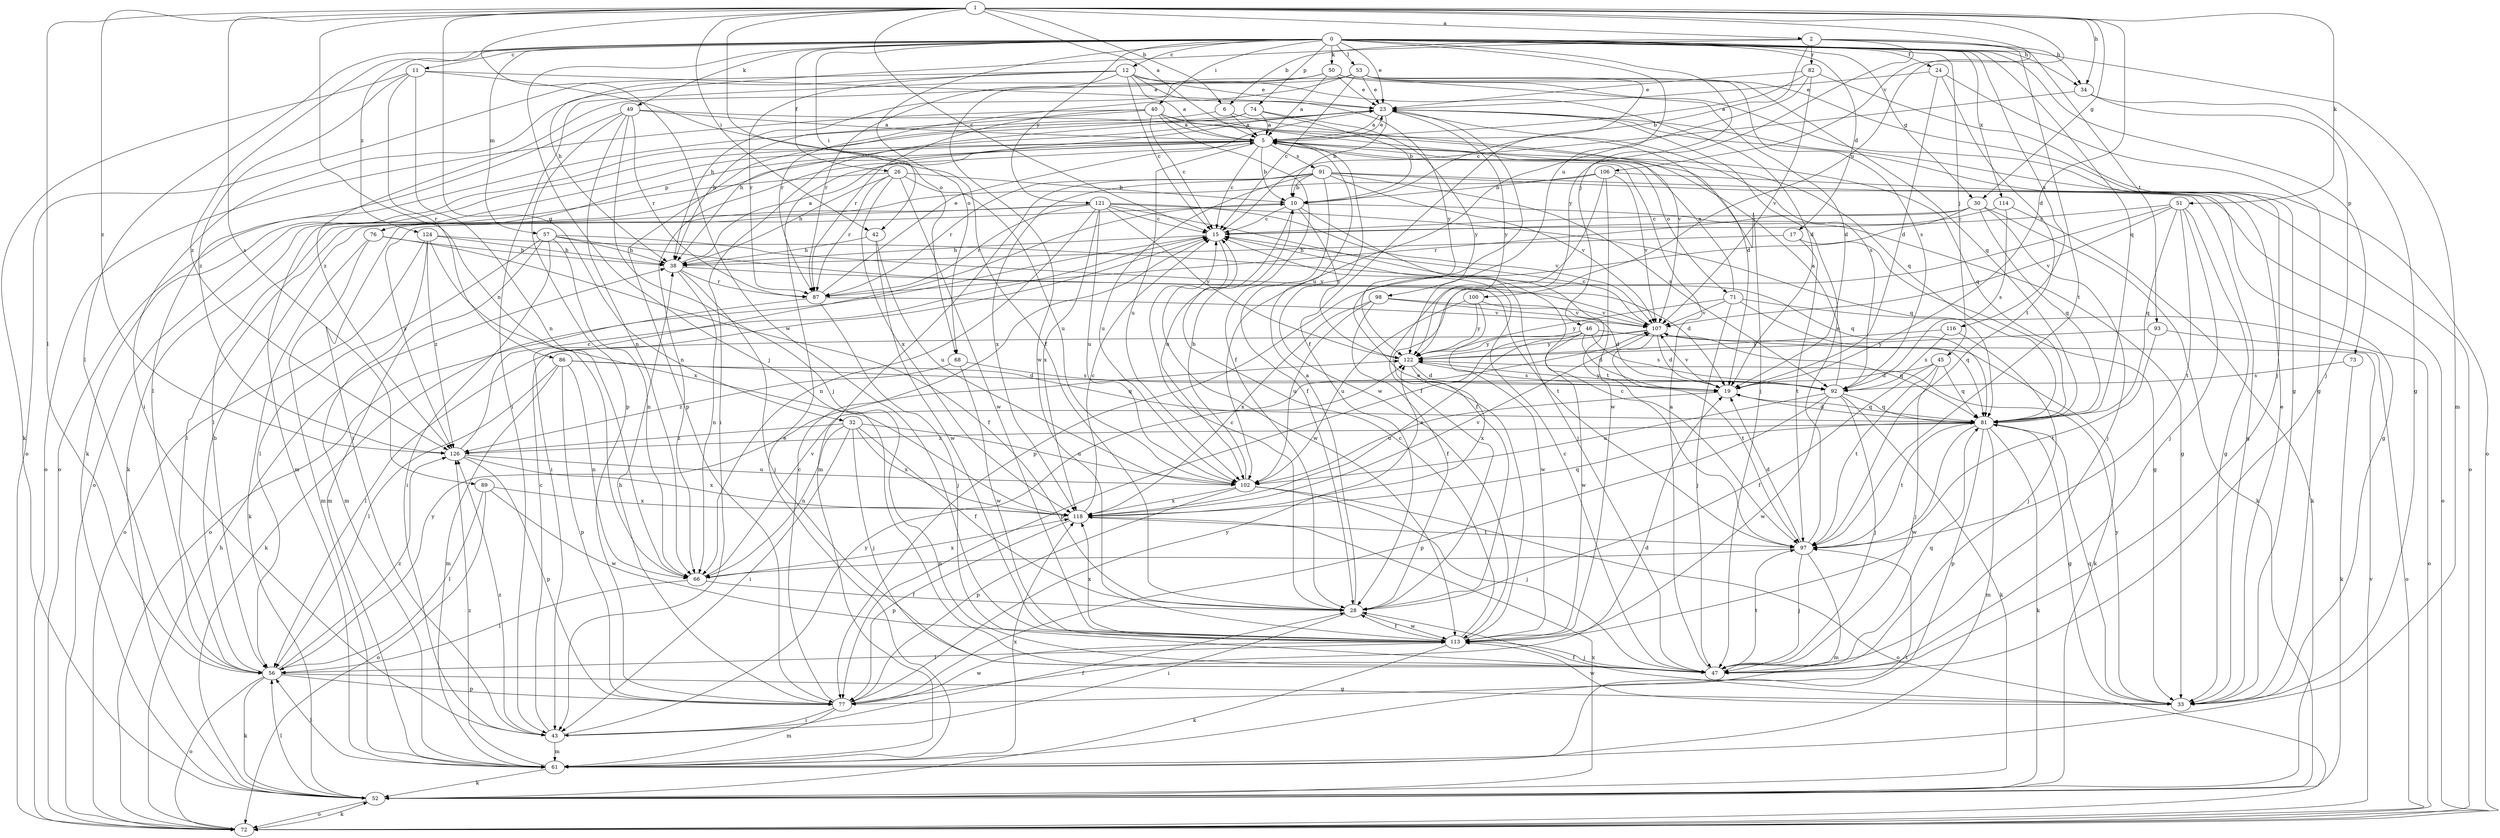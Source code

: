 strict digraph  {
0;
1;
2;
5;
6;
10;
11;
12;
15;
17;
19;
23;
24;
26;
28;
30;
32;
33;
34;
38;
40;
42;
43;
45;
46;
47;
49;
50;
51;
52;
53;
56;
57;
61;
66;
68;
71;
72;
73;
74;
76;
77;
81;
82;
86;
87;
89;
91;
92;
93;
97;
98;
100;
102;
106;
107;
113;
114;
116;
118;
121;
122;
124;
126;
0 -> 11  [label=c];
0 -> 12  [label=c];
0 -> 17  [label=d];
0 -> 23  [label=e];
0 -> 24  [label=f];
0 -> 26  [label=f];
0 -> 30  [label=g];
0 -> 34  [label=h];
0 -> 40  [label=i];
0 -> 42  [label=i];
0 -> 45  [label=j];
0 -> 46  [label=j];
0 -> 47  [label=j];
0 -> 49  [label=k];
0 -> 50  [label=k];
0 -> 53  [label=l];
0 -> 56  [label=l];
0 -> 57  [label=m];
0 -> 61  [label=m];
0 -> 68  [label=o];
0 -> 73  [label=p];
0 -> 74  [label=p];
0 -> 81  [label=q];
0 -> 98  [label=u];
0 -> 114  [label=x];
0 -> 116  [label=x];
0 -> 121  [label=y];
0 -> 124  [label=z];
0 -> 126  [label=z];
1 -> 2  [label=a];
1 -> 5  [label=a];
1 -> 6  [label=b];
1 -> 15  [label=c];
1 -> 19  [label=d];
1 -> 30  [label=g];
1 -> 32  [label=g];
1 -> 34  [label=h];
1 -> 42  [label=i];
1 -> 51  [label=k];
1 -> 56  [label=l];
1 -> 66  [label=n];
1 -> 68  [label=o];
1 -> 89  [label=s];
1 -> 100  [label=u];
1 -> 106  [label=v];
1 -> 113  [label=w];
1 -> 126  [label=z];
2 -> 6  [label=b];
2 -> 10  [label=b];
2 -> 34  [label=h];
2 -> 38  [label=h];
2 -> 82  [label=r];
2 -> 93  [label=t];
2 -> 97  [label=t];
2 -> 122  [label=y];
5 -> 10  [label=b];
5 -> 15  [label=c];
5 -> 23  [label=e];
5 -> 43  [label=i];
5 -> 52  [label=k];
5 -> 66  [label=n];
5 -> 71  [label=o];
5 -> 72  [label=o];
5 -> 76  [label=p];
5 -> 81  [label=q];
5 -> 91  [label=s];
5 -> 102  [label=u];
5 -> 113  [label=w];
6 -> 5  [label=a];
6 -> 19  [label=d];
6 -> 72  [label=o];
10 -> 15  [label=c];
10 -> 33  [label=g];
10 -> 43  [label=i];
10 -> 47  [label=j];
10 -> 102  [label=u];
10 -> 122  [label=y];
11 -> 23  [label=e];
11 -> 28  [label=f];
11 -> 52  [label=k];
11 -> 66  [label=n];
11 -> 86  [label=r];
11 -> 126  [label=z];
12 -> 5  [label=a];
12 -> 15  [label=c];
12 -> 19  [label=d];
12 -> 23  [label=e];
12 -> 43  [label=i];
12 -> 72  [label=o];
12 -> 87  [label=r];
12 -> 113  [label=w];
12 -> 122  [label=y];
15 -> 38  [label=h];
15 -> 72  [label=o];
15 -> 113  [label=w];
17 -> 33  [label=g];
17 -> 38  [label=h];
17 -> 97  [label=t];
19 -> 81  [label=q];
19 -> 102  [label=u];
19 -> 107  [label=v];
23 -> 5  [label=a];
23 -> 10  [label=b];
23 -> 38  [label=h];
23 -> 47  [label=j];
23 -> 52  [label=k];
23 -> 72  [label=o];
23 -> 122  [label=y];
24 -> 19  [label=d];
24 -> 23  [label=e];
24 -> 33  [label=g];
24 -> 97  [label=t];
26 -> 10  [label=b];
26 -> 38  [label=h];
26 -> 61  [label=m];
26 -> 87  [label=r];
26 -> 102  [label=u];
26 -> 113  [label=w];
26 -> 118  [label=x];
28 -> 5  [label=a];
28 -> 15  [label=c];
28 -> 43  [label=i];
28 -> 113  [label=w];
30 -> 15  [label=c];
30 -> 47  [label=j];
30 -> 52  [label=k];
30 -> 77  [label=p];
30 -> 81  [label=q];
30 -> 87  [label=r];
32 -> 28  [label=f];
32 -> 43  [label=i];
32 -> 47  [label=j];
32 -> 66  [label=n];
32 -> 102  [label=u];
32 -> 118  [label=x];
32 -> 126  [label=z];
33 -> 23  [label=e];
33 -> 28  [label=f];
33 -> 81  [label=q];
33 -> 113  [label=w];
33 -> 122  [label=y];
34 -> 15  [label=c];
34 -> 33  [label=g];
34 -> 47  [label=j];
38 -> 5  [label=a];
38 -> 19  [label=d];
38 -> 47  [label=j];
38 -> 66  [label=n];
38 -> 87  [label=r];
40 -> 5  [label=a];
40 -> 15  [label=c];
40 -> 28  [label=f];
40 -> 38  [label=h];
40 -> 72  [label=o];
40 -> 87  [label=r];
40 -> 92  [label=s];
40 -> 107  [label=v];
42 -> 38  [label=h];
42 -> 102  [label=u];
42 -> 113  [label=w];
43 -> 15  [label=c];
43 -> 28  [label=f];
43 -> 61  [label=m];
43 -> 122  [label=y];
43 -> 126  [label=z];
45 -> 19  [label=d];
45 -> 28  [label=f];
45 -> 47  [label=j];
45 -> 81  [label=q];
45 -> 97  [label=t];
46 -> 19  [label=d];
46 -> 77  [label=p];
46 -> 81  [label=q];
46 -> 92  [label=s];
46 -> 113  [label=w];
46 -> 118  [label=x];
46 -> 122  [label=y];
47 -> 5  [label=a];
47 -> 15  [label=c];
47 -> 81  [label=q];
47 -> 97  [label=t];
49 -> 5  [label=a];
49 -> 47  [label=j];
49 -> 56  [label=l];
49 -> 66  [label=n];
49 -> 77  [label=p];
49 -> 81  [label=q];
49 -> 87  [label=r];
50 -> 5  [label=a];
50 -> 19  [label=d];
50 -> 23  [label=e];
50 -> 33  [label=g];
50 -> 43  [label=i];
50 -> 87  [label=r];
51 -> 15  [label=c];
51 -> 28  [label=f];
51 -> 33  [label=g];
51 -> 47  [label=j];
51 -> 81  [label=q];
51 -> 97  [label=t];
51 -> 107  [label=v];
52 -> 56  [label=l];
52 -> 72  [label=o];
52 -> 118  [label=x];
53 -> 15  [label=c];
53 -> 23  [label=e];
53 -> 28  [label=f];
53 -> 38  [label=h];
53 -> 72  [label=o];
53 -> 81  [label=q];
53 -> 87  [label=r];
53 -> 92  [label=s];
53 -> 126  [label=z];
56 -> 10  [label=b];
56 -> 33  [label=g];
56 -> 52  [label=k];
56 -> 72  [label=o];
56 -> 77  [label=p];
56 -> 122  [label=y];
56 -> 126  [label=z];
57 -> 38  [label=h];
57 -> 43  [label=i];
57 -> 56  [label=l];
57 -> 61  [label=m];
57 -> 66  [label=n];
57 -> 97  [label=t];
57 -> 107  [label=v];
61 -> 23  [label=e];
61 -> 52  [label=k];
61 -> 56  [label=l];
61 -> 97  [label=t];
61 -> 118  [label=x];
61 -> 126  [label=z];
66 -> 28  [label=f];
66 -> 56  [label=l];
66 -> 107  [label=v];
66 -> 118  [label=x];
68 -> 92  [label=s];
68 -> 113  [label=w];
68 -> 126  [label=z];
71 -> 5  [label=a];
71 -> 47  [label=j];
71 -> 72  [label=o];
71 -> 81  [label=q];
71 -> 107  [label=v];
71 -> 122  [label=y];
72 -> 38  [label=h];
72 -> 52  [label=k];
72 -> 107  [label=v];
73 -> 52  [label=k];
73 -> 92  [label=s];
74 -> 5  [label=a];
74 -> 10  [label=b];
74 -> 43  [label=i];
74 -> 77  [label=p];
74 -> 122  [label=y];
76 -> 28  [label=f];
76 -> 38  [label=h];
76 -> 52  [label=k];
76 -> 61  [label=m];
77 -> 15  [label=c];
77 -> 19  [label=d];
77 -> 38  [label=h];
77 -> 43  [label=i];
77 -> 61  [label=m];
77 -> 113  [label=w];
77 -> 122  [label=y];
81 -> 19  [label=d];
81 -> 33  [label=g];
81 -> 52  [label=k];
81 -> 61  [label=m];
81 -> 77  [label=p];
81 -> 97  [label=t];
81 -> 113  [label=w];
81 -> 126  [label=z];
82 -> 5  [label=a];
82 -> 23  [label=e];
82 -> 47  [label=j];
82 -> 102  [label=u];
82 -> 107  [label=v];
86 -> 19  [label=d];
86 -> 56  [label=l];
86 -> 61  [label=m];
86 -> 66  [label=n];
86 -> 77  [label=p];
86 -> 81  [label=q];
87 -> 23  [label=e];
87 -> 47  [label=j];
87 -> 52  [label=k];
87 -> 107  [label=v];
89 -> 56  [label=l];
89 -> 72  [label=o];
89 -> 113  [label=w];
89 -> 118  [label=x];
91 -> 10  [label=b];
91 -> 28  [label=f];
91 -> 33  [label=g];
91 -> 61  [label=m];
91 -> 72  [label=o];
91 -> 87  [label=r];
91 -> 92  [label=s];
91 -> 102  [label=u];
91 -> 107  [label=v];
91 -> 118  [label=x];
92 -> 5  [label=a];
92 -> 47  [label=j];
92 -> 52  [label=k];
92 -> 77  [label=p];
92 -> 81  [label=q];
92 -> 102  [label=u];
92 -> 113  [label=w];
92 -> 122  [label=y];
93 -> 72  [label=o];
93 -> 97  [label=t];
93 -> 122  [label=y];
97 -> 15  [label=c];
97 -> 19  [label=d];
97 -> 23  [label=e];
97 -> 47  [label=j];
97 -> 61  [label=m];
97 -> 66  [label=n];
98 -> 19  [label=d];
98 -> 28  [label=f];
98 -> 102  [label=u];
98 -> 107  [label=v];
98 -> 118  [label=x];
100 -> 102  [label=u];
100 -> 107  [label=v];
100 -> 113  [label=w];
100 -> 122  [label=y];
102 -> 10  [label=b];
102 -> 47  [label=j];
102 -> 72  [label=o];
102 -> 77  [label=p];
102 -> 118  [label=x];
106 -> 10  [label=b];
106 -> 28  [label=f];
106 -> 33  [label=g];
106 -> 56  [label=l];
106 -> 107  [label=v];
106 -> 113  [label=w];
107 -> 15  [label=c];
107 -> 19  [label=d];
107 -> 52  [label=k];
107 -> 56  [label=l];
107 -> 97  [label=t];
107 -> 122  [label=y];
113 -> 15  [label=c];
113 -> 23  [label=e];
113 -> 28  [label=f];
113 -> 47  [label=j];
113 -> 52  [label=k];
113 -> 56  [label=l];
113 -> 118  [label=x];
114 -> 15  [label=c];
114 -> 52  [label=k];
114 -> 92  [label=s];
116 -> 47  [label=j];
116 -> 92  [label=s];
116 -> 122  [label=y];
118 -> 15  [label=c];
118 -> 77  [label=p];
118 -> 81  [label=q];
118 -> 97  [label=t];
118 -> 107  [label=v];
121 -> 15  [label=c];
121 -> 56  [label=l];
121 -> 66  [label=n];
121 -> 81  [label=q];
121 -> 87  [label=r];
121 -> 97  [label=t];
121 -> 102  [label=u];
121 -> 107  [label=v];
121 -> 118  [label=x];
121 -> 122  [label=y];
121 -> 126  [label=z];
122 -> 19  [label=d];
122 -> 92  [label=s];
122 -> 118  [label=x];
124 -> 38  [label=h];
124 -> 61  [label=m];
124 -> 72  [label=o];
124 -> 81  [label=q];
124 -> 118  [label=x];
124 -> 126  [label=z];
126 -> 15  [label=c];
126 -> 77  [label=p];
126 -> 102  [label=u];
126 -> 118  [label=x];
}
